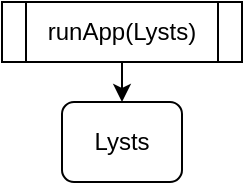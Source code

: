 <mxfile>
    <diagram id="-j9HkmRPdzltK8RH5hVA" name="Page-1">
        <mxGraphModel dx="551" dy="635" grid="1" gridSize="10" guides="1" tooltips="1" connect="1" arrows="1" fold="1" page="1" pageScale="1" pageWidth="827" pageHeight="1169" math="0" shadow="0">
            <root>
                <mxCell id="0"/>
                <mxCell id="1" parent="0"/>
                <mxCell id="3" value="Lysts" style="rounded=1;whiteSpace=wrap;html=1;" vertex="1" parent="1">
                    <mxGeometry x="410" y="60" width="60" height="40" as="geometry"/>
                </mxCell>
                <mxCell id="5" style="edgeStyle=none;html=1;entryX=0.5;entryY=0;entryDx=0;entryDy=0;" edge="1" parent="1" source="4" target="3">
                    <mxGeometry relative="1" as="geometry"/>
                </mxCell>
                <mxCell id="4" value="runApp(Lysts)" style="shape=process;whiteSpace=wrap;html=1;backgroundOutline=1;" vertex="1" parent="1">
                    <mxGeometry x="380" y="10" width="120" height="30" as="geometry"/>
                </mxCell>
            </root>
        </mxGraphModel>
    </diagram>
</mxfile>